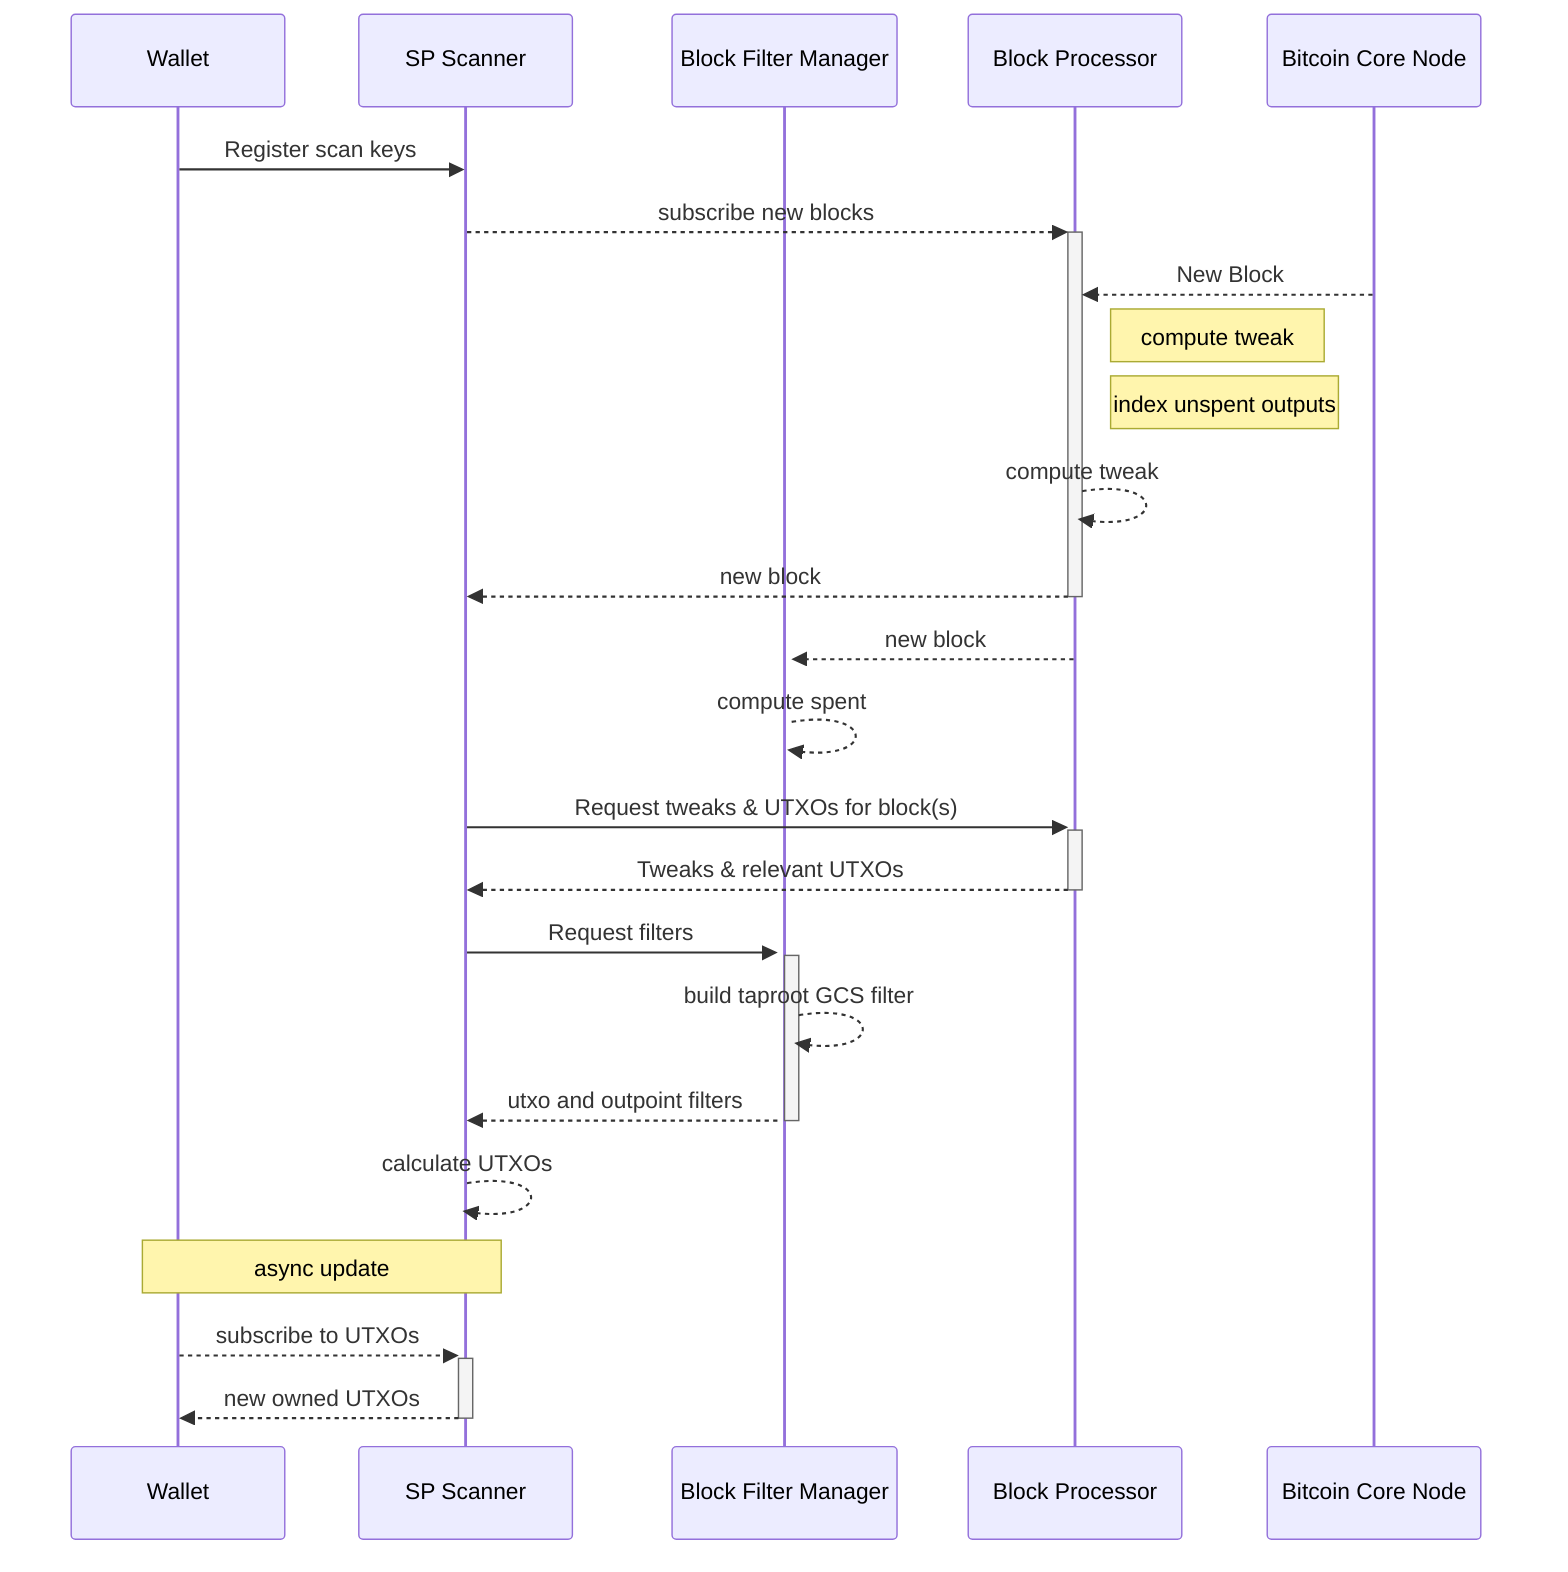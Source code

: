 sequenceDiagram
    participant Wallet
    participant Scanner as SP Scanner
    participant BFM as Block Filter Manager
    participant BP as Block Processor
    participant BC as Bitcoin Core Node

    Wallet->>Scanner: Register scan keys
    Scanner-->>+BP: subscribe new blocks
    
    %% Block Processor syncs with Bitcoin Core Node asynchronously
    BC-->>BP: New Block
    Note right of BP: compute tweak 
    Note right of BP: index unspent outputs
    BP-->>BP: compute tweak
    BP-->>-Scanner: new block

    %% Block Filter Manager
    BP-->>+BFM: new block
    BFM-->>BFM: compute spent

    %% Wallet requests from Block Processor (does not trigger block fetch)
    Scanner->>+BP: Request tweaks & UTXOs for block(s)
    BP-->>-Scanner: Tweaks & relevant UTXOs

    Scanner->>+BFM: Request filters
    BFM-->>BFM: build taproot GCS filter
    BFM-->>-Scanner: utxo and outpoint filters
    Scanner-->>Scanner: calculate UTXOs
    
    Note over Wallet,Scanner: async update
    Wallet-->>+Scanner: subscribe to UTXOs
    Scanner-->>-Wallet: new owned UTXOs